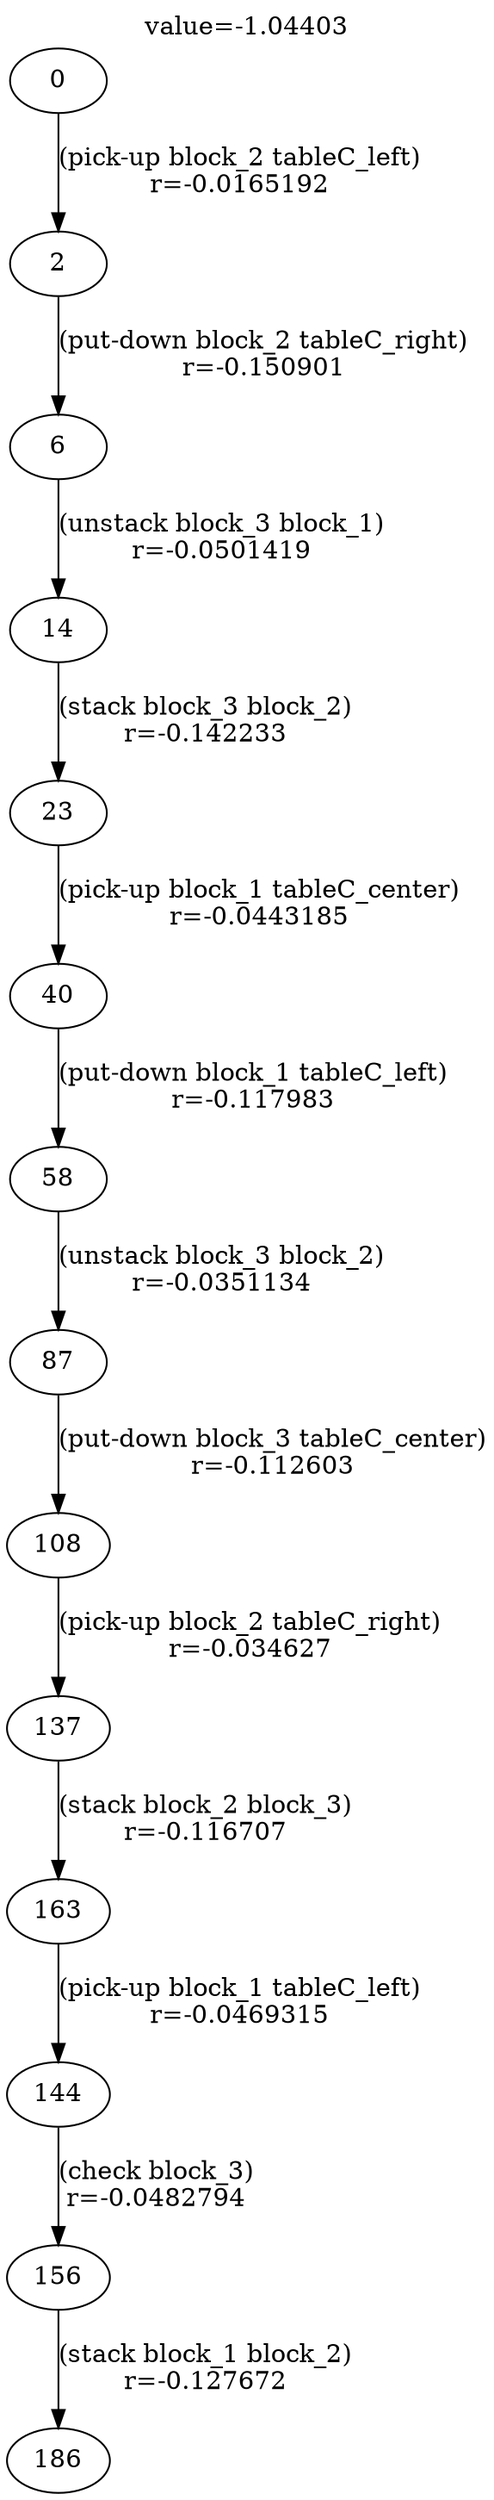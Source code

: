digraph g{
label="value=-1.04403"
labelloc=top
0->2 [ label="(pick-up block_2 tableC_left)
r=-0.0165192" ];
2->6 [ label="(put-down block_2 tableC_right)
r=-0.150901" ];
6->14 [ label="(unstack block_3 block_1)
r=-0.0501419" ];
14->23 [ label="(stack block_3 block_2)
r=-0.142233" ];
23->40 [ label="(pick-up block_1 tableC_center)
r=-0.0443185" ];
40->58 [ label="(put-down block_1 tableC_left)
r=-0.117983" ];
58->87 [ label="(unstack block_3 block_2)
r=-0.0351134" ];
87->108 [ label="(put-down block_3 tableC_center)
r=-0.112603" ];
108->137 [ label="(pick-up block_2 tableC_right)
r=-0.034627" ];
137->163 [ label="(stack block_2 block_3)
r=-0.116707" ];
163->144 [ label="(pick-up block_1 tableC_left)
r=-0.0469315" ];
144->156 [ label="(check block_3)
r=-0.0482794" ];
156->186 [ label="(stack block_1 block_2)
r=-0.127672" ];
}
